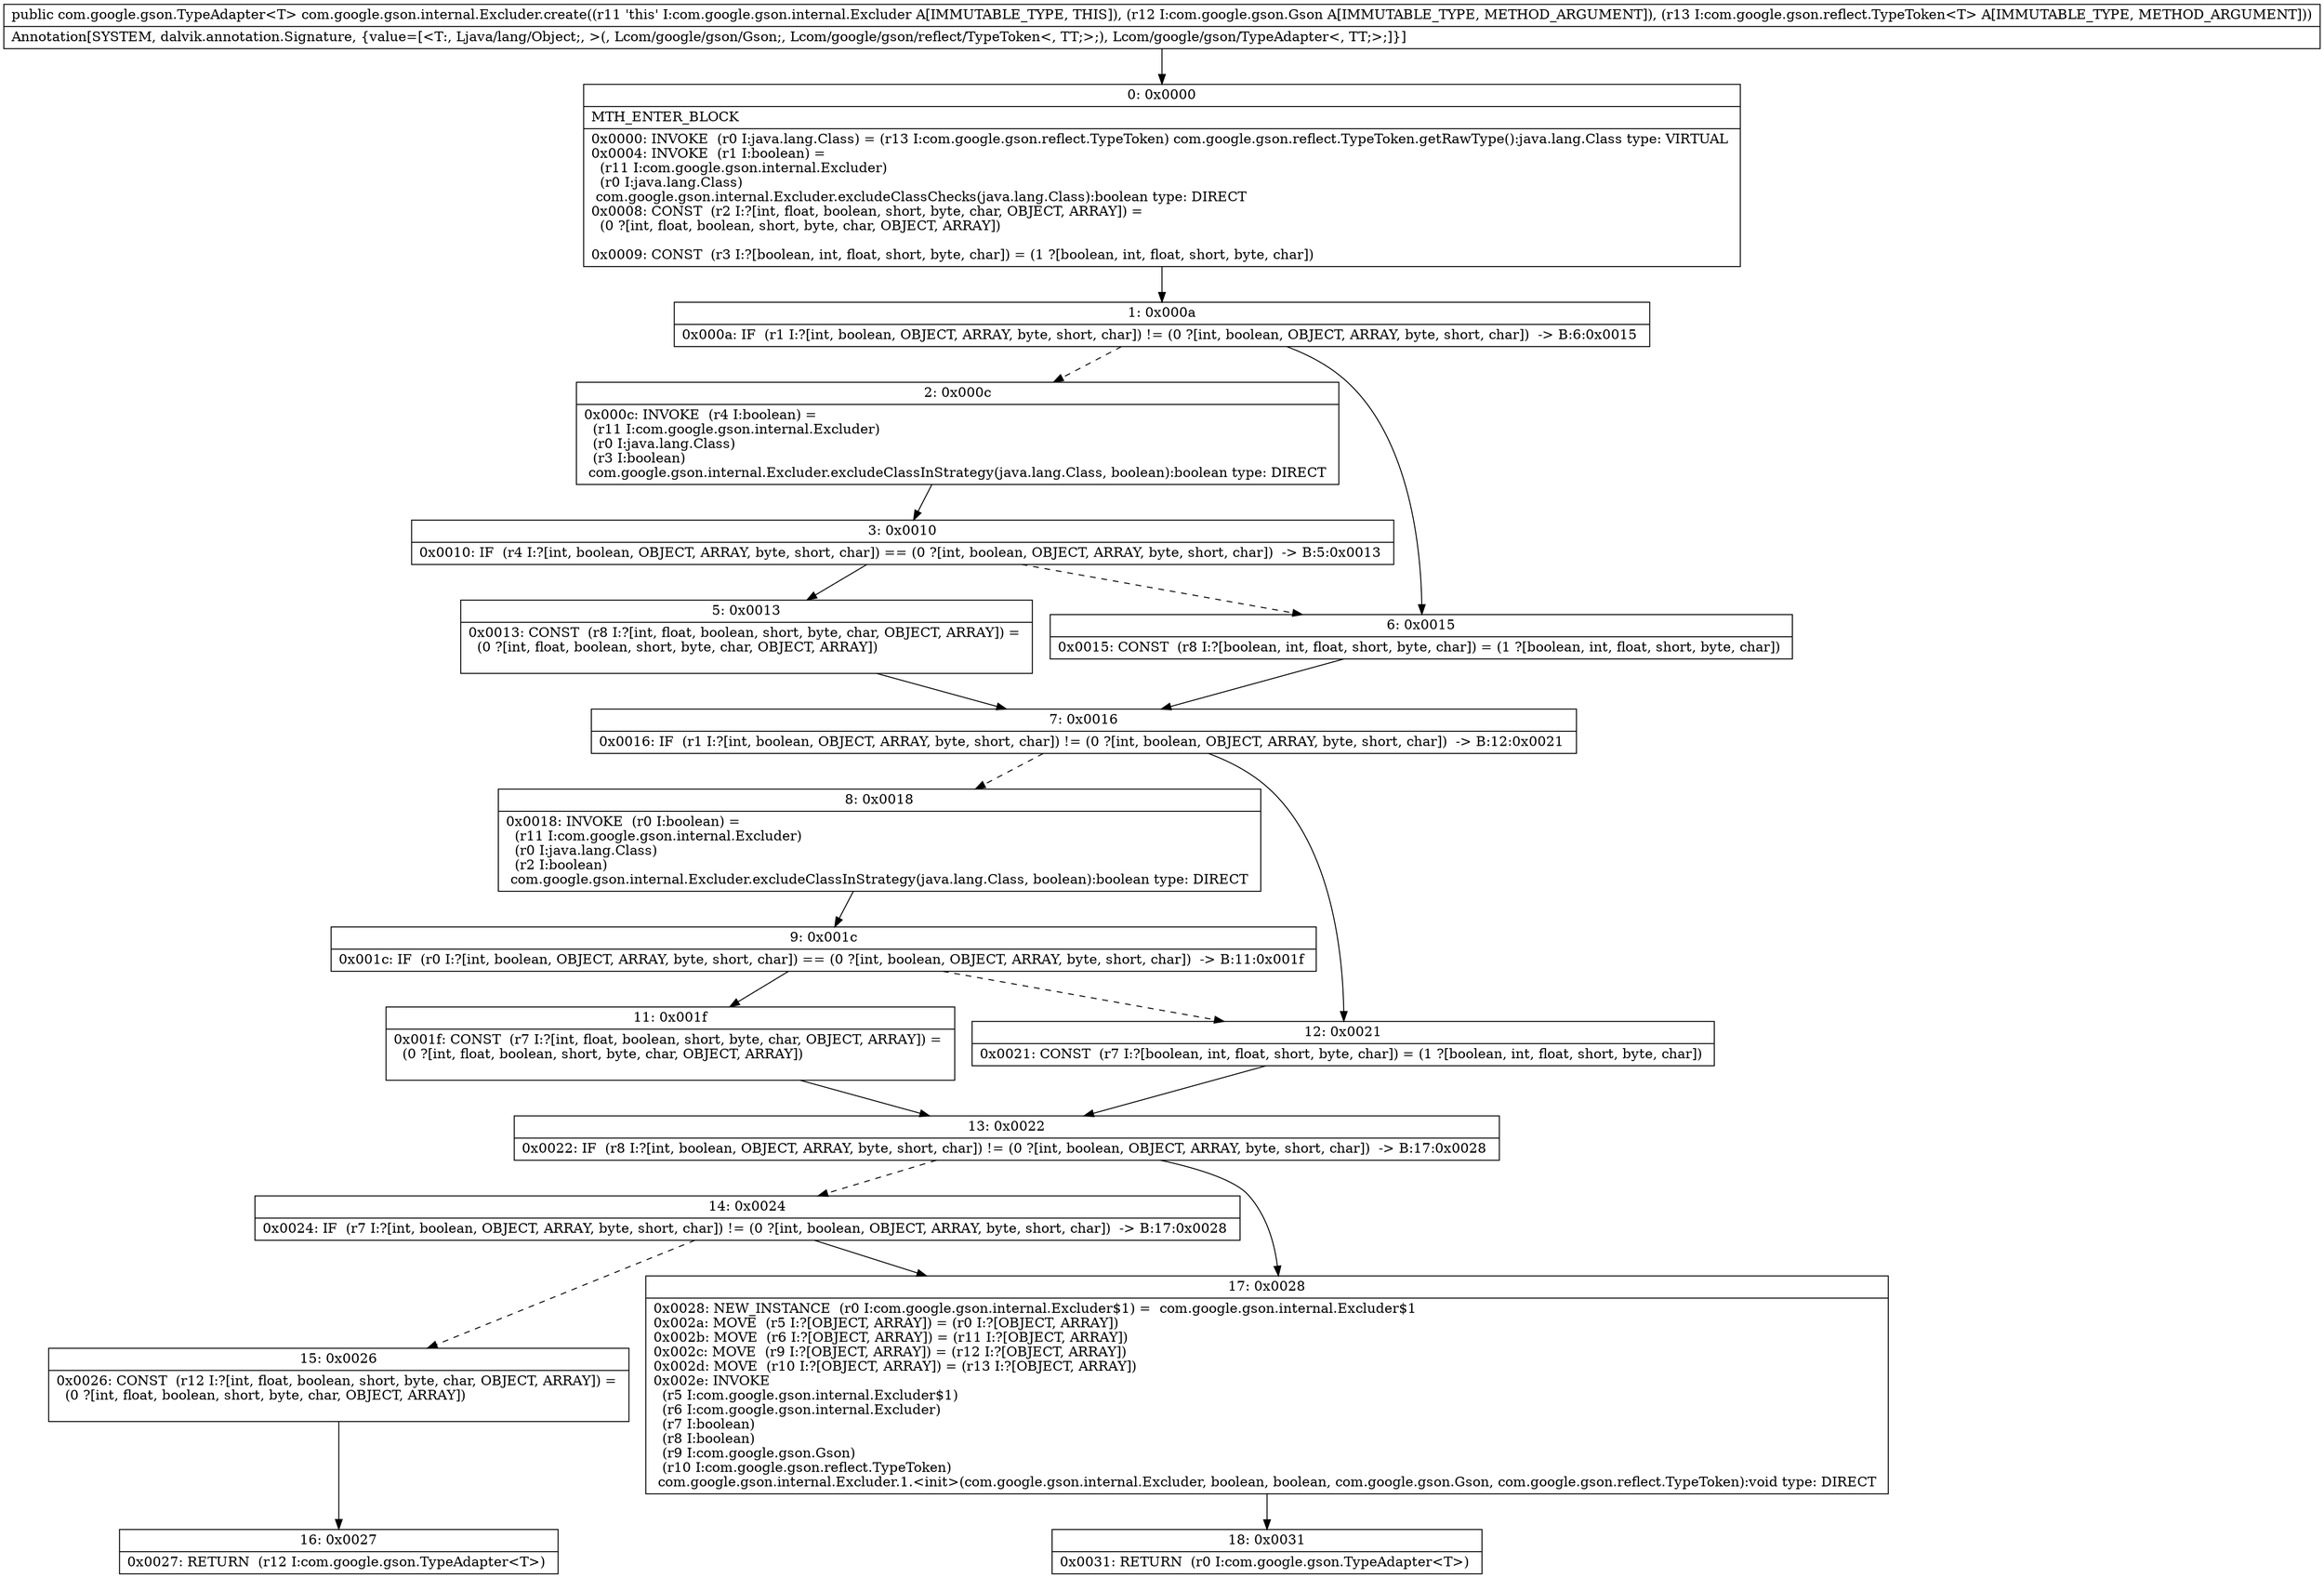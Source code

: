 digraph "CFG forcom.google.gson.internal.Excluder.create(Lcom\/google\/gson\/Gson;Lcom\/google\/gson\/reflect\/TypeToken;)Lcom\/google\/gson\/TypeAdapter;" {
Node_0 [shape=record,label="{0\:\ 0x0000|MTH_ENTER_BLOCK\l|0x0000: INVOKE  (r0 I:java.lang.Class) = (r13 I:com.google.gson.reflect.TypeToken) com.google.gson.reflect.TypeToken.getRawType():java.lang.Class type: VIRTUAL \l0x0004: INVOKE  (r1 I:boolean) = \l  (r11 I:com.google.gson.internal.Excluder)\l  (r0 I:java.lang.Class)\l com.google.gson.internal.Excluder.excludeClassChecks(java.lang.Class):boolean type: DIRECT \l0x0008: CONST  (r2 I:?[int, float, boolean, short, byte, char, OBJECT, ARRAY]) = \l  (0 ?[int, float, boolean, short, byte, char, OBJECT, ARRAY])\l \l0x0009: CONST  (r3 I:?[boolean, int, float, short, byte, char]) = (1 ?[boolean, int, float, short, byte, char]) \l}"];
Node_1 [shape=record,label="{1\:\ 0x000a|0x000a: IF  (r1 I:?[int, boolean, OBJECT, ARRAY, byte, short, char]) != (0 ?[int, boolean, OBJECT, ARRAY, byte, short, char])  \-\> B:6:0x0015 \l}"];
Node_2 [shape=record,label="{2\:\ 0x000c|0x000c: INVOKE  (r4 I:boolean) = \l  (r11 I:com.google.gson.internal.Excluder)\l  (r0 I:java.lang.Class)\l  (r3 I:boolean)\l com.google.gson.internal.Excluder.excludeClassInStrategy(java.lang.Class, boolean):boolean type: DIRECT \l}"];
Node_3 [shape=record,label="{3\:\ 0x0010|0x0010: IF  (r4 I:?[int, boolean, OBJECT, ARRAY, byte, short, char]) == (0 ?[int, boolean, OBJECT, ARRAY, byte, short, char])  \-\> B:5:0x0013 \l}"];
Node_5 [shape=record,label="{5\:\ 0x0013|0x0013: CONST  (r8 I:?[int, float, boolean, short, byte, char, OBJECT, ARRAY]) = \l  (0 ?[int, float, boolean, short, byte, char, OBJECT, ARRAY])\l \l}"];
Node_6 [shape=record,label="{6\:\ 0x0015|0x0015: CONST  (r8 I:?[boolean, int, float, short, byte, char]) = (1 ?[boolean, int, float, short, byte, char]) \l}"];
Node_7 [shape=record,label="{7\:\ 0x0016|0x0016: IF  (r1 I:?[int, boolean, OBJECT, ARRAY, byte, short, char]) != (0 ?[int, boolean, OBJECT, ARRAY, byte, short, char])  \-\> B:12:0x0021 \l}"];
Node_8 [shape=record,label="{8\:\ 0x0018|0x0018: INVOKE  (r0 I:boolean) = \l  (r11 I:com.google.gson.internal.Excluder)\l  (r0 I:java.lang.Class)\l  (r2 I:boolean)\l com.google.gson.internal.Excluder.excludeClassInStrategy(java.lang.Class, boolean):boolean type: DIRECT \l}"];
Node_9 [shape=record,label="{9\:\ 0x001c|0x001c: IF  (r0 I:?[int, boolean, OBJECT, ARRAY, byte, short, char]) == (0 ?[int, boolean, OBJECT, ARRAY, byte, short, char])  \-\> B:11:0x001f \l}"];
Node_11 [shape=record,label="{11\:\ 0x001f|0x001f: CONST  (r7 I:?[int, float, boolean, short, byte, char, OBJECT, ARRAY]) = \l  (0 ?[int, float, boolean, short, byte, char, OBJECT, ARRAY])\l \l}"];
Node_12 [shape=record,label="{12\:\ 0x0021|0x0021: CONST  (r7 I:?[boolean, int, float, short, byte, char]) = (1 ?[boolean, int, float, short, byte, char]) \l}"];
Node_13 [shape=record,label="{13\:\ 0x0022|0x0022: IF  (r8 I:?[int, boolean, OBJECT, ARRAY, byte, short, char]) != (0 ?[int, boolean, OBJECT, ARRAY, byte, short, char])  \-\> B:17:0x0028 \l}"];
Node_14 [shape=record,label="{14\:\ 0x0024|0x0024: IF  (r7 I:?[int, boolean, OBJECT, ARRAY, byte, short, char]) != (0 ?[int, boolean, OBJECT, ARRAY, byte, short, char])  \-\> B:17:0x0028 \l}"];
Node_15 [shape=record,label="{15\:\ 0x0026|0x0026: CONST  (r12 I:?[int, float, boolean, short, byte, char, OBJECT, ARRAY]) = \l  (0 ?[int, float, boolean, short, byte, char, OBJECT, ARRAY])\l \l}"];
Node_16 [shape=record,label="{16\:\ 0x0027|0x0027: RETURN  (r12 I:com.google.gson.TypeAdapter\<T\>) \l}"];
Node_17 [shape=record,label="{17\:\ 0x0028|0x0028: NEW_INSTANCE  (r0 I:com.google.gson.internal.Excluder$1) =  com.google.gson.internal.Excluder$1 \l0x002a: MOVE  (r5 I:?[OBJECT, ARRAY]) = (r0 I:?[OBJECT, ARRAY]) \l0x002b: MOVE  (r6 I:?[OBJECT, ARRAY]) = (r11 I:?[OBJECT, ARRAY]) \l0x002c: MOVE  (r9 I:?[OBJECT, ARRAY]) = (r12 I:?[OBJECT, ARRAY]) \l0x002d: MOVE  (r10 I:?[OBJECT, ARRAY]) = (r13 I:?[OBJECT, ARRAY]) \l0x002e: INVOKE  \l  (r5 I:com.google.gson.internal.Excluder$1)\l  (r6 I:com.google.gson.internal.Excluder)\l  (r7 I:boolean)\l  (r8 I:boolean)\l  (r9 I:com.google.gson.Gson)\l  (r10 I:com.google.gson.reflect.TypeToken)\l com.google.gson.internal.Excluder.1.\<init\>(com.google.gson.internal.Excluder, boolean, boolean, com.google.gson.Gson, com.google.gson.reflect.TypeToken):void type: DIRECT \l}"];
Node_18 [shape=record,label="{18\:\ 0x0031|0x0031: RETURN  (r0 I:com.google.gson.TypeAdapter\<T\>) \l}"];
MethodNode[shape=record,label="{public com.google.gson.TypeAdapter\<T\> com.google.gson.internal.Excluder.create((r11 'this' I:com.google.gson.internal.Excluder A[IMMUTABLE_TYPE, THIS]), (r12 I:com.google.gson.Gson A[IMMUTABLE_TYPE, METHOD_ARGUMENT]), (r13 I:com.google.gson.reflect.TypeToken\<T\> A[IMMUTABLE_TYPE, METHOD_ARGUMENT]))  | Annotation[SYSTEM, dalvik.annotation.Signature, \{value=[\<T:, Ljava\/lang\/Object;, \>(, Lcom\/google\/gson\/Gson;, Lcom\/google\/gson\/reflect\/TypeToken\<, TT;\>;), Lcom\/google\/gson\/TypeAdapter\<, TT;\>;]\}]\l}"];
MethodNode -> Node_0;
Node_0 -> Node_1;
Node_1 -> Node_2[style=dashed];
Node_1 -> Node_6;
Node_2 -> Node_3;
Node_3 -> Node_5;
Node_3 -> Node_6[style=dashed];
Node_5 -> Node_7;
Node_6 -> Node_7;
Node_7 -> Node_8[style=dashed];
Node_7 -> Node_12;
Node_8 -> Node_9;
Node_9 -> Node_11;
Node_9 -> Node_12[style=dashed];
Node_11 -> Node_13;
Node_12 -> Node_13;
Node_13 -> Node_14[style=dashed];
Node_13 -> Node_17;
Node_14 -> Node_15[style=dashed];
Node_14 -> Node_17;
Node_15 -> Node_16;
Node_17 -> Node_18;
}

